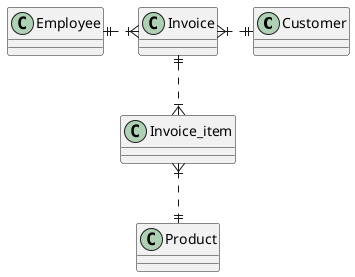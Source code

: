 @startuml
Customer ||.l.|{ Invoice
Invoice ||..|{ Invoice_item
Invoice_item }|..|| Product
Employee ||.r.|{ Invoice
@enduml

